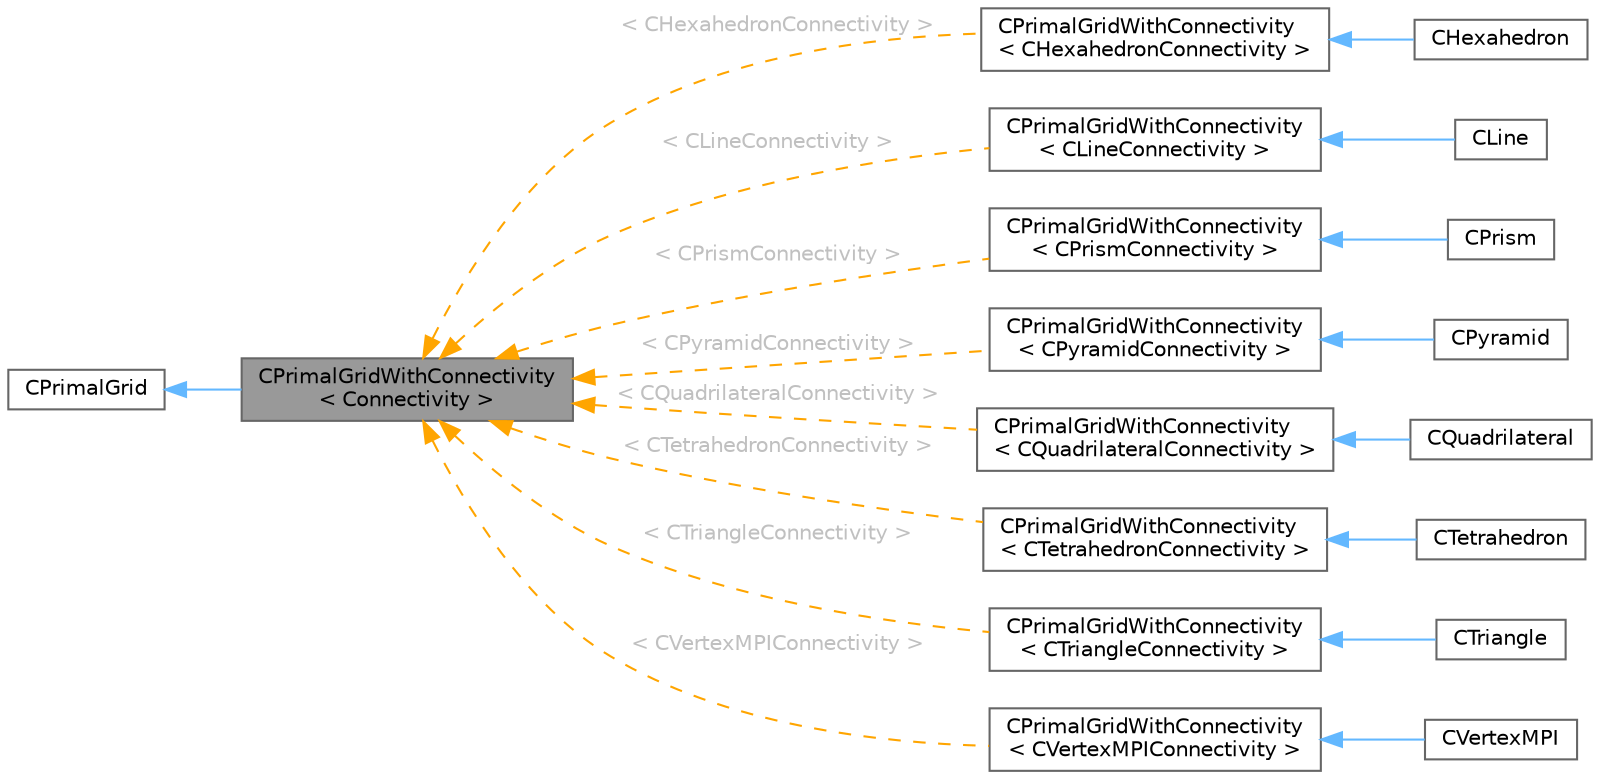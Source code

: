 digraph "CPrimalGridWithConnectivity&lt; Connectivity &gt;"
{
 // LATEX_PDF_SIZE
  bgcolor="transparent";
  edge [fontname=Helvetica,fontsize=10,labelfontname=Helvetica,labelfontsize=10];
  node [fontname=Helvetica,fontsize=10,shape=box,height=0.2,width=0.4];
  rankdir="LR";
  Node1 [id="Node000001",label="CPrimalGridWithConnectivity\l\< Connectivity \>",height=0.2,width=0.4,color="gray40", fillcolor="grey60", style="filled", fontcolor="black",tooltip="Override the connectivity getters of CPrimalGrid."];
  Node2 -> Node1 [id="edge1_Node000001_Node000002",dir="back",color="steelblue1",style="solid",tooltip=" "];
  Node2 [id="Node000002",label="CPrimalGrid",height=0.2,width=0.4,color="gray40", fillcolor="white", style="filled",URL="$classCPrimalGrid.html",tooltip="Class to define the numerical primal grid."];
  Node1 -> Node3 [id="edge2_Node000001_Node000003",dir="back",color="orange",style="dashed",tooltip=" ",label=" \< CHexahedronConnectivity \>",fontcolor="grey" ];
  Node3 [id="Node000003",label="CPrimalGridWithConnectivity\l\< CHexahedronConnectivity \>",height=0.2,width=0.4,color="gray40", fillcolor="white", style="filled",URL="$classCPrimalGridWithConnectivity.html",tooltip=" "];
  Node3 -> Node4 [id="edge3_Node000003_Node000004",dir="back",color="steelblue1",style="solid",tooltip=" "];
  Node4 [id="Node000004",label="CHexahedron",height=0.2,width=0.4,color="gray40", fillcolor="white", style="filled",URL="$classCHexahedron.html",tooltip="Class for hexahedron element definition."];
  Node1 -> Node5 [id="edge4_Node000001_Node000005",dir="back",color="orange",style="dashed",tooltip=" ",label=" \< CLineConnectivity \>",fontcolor="grey" ];
  Node5 [id="Node000005",label="CPrimalGridWithConnectivity\l\< CLineConnectivity \>",height=0.2,width=0.4,color="gray40", fillcolor="white", style="filled",URL="$classCPrimalGridWithConnectivity.html",tooltip=" "];
  Node5 -> Node6 [id="edge5_Node000005_Node000006",dir="back",color="steelblue1",style="solid",tooltip=" "];
  Node6 [id="Node000006",label="CLine",height=0.2,width=0.4,color="gray40", fillcolor="white", style="filled",URL="$classCLine.html",tooltip="Class for line element definition."];
  Node1 -> Node7 [id="edge6_Node000001_Node000007",dir="back",color="orange",style="dashed",tooltip=" ",label=" \< CPrismConnectivity \>",fontcolor="grey" ];
  Node7 [id="Node000007",label="CPrimalGridWithConnectivity\l\< CPrismConnectivity \>",height=0.2,width=0.4,color="gray40", fillcolor="white", style="filled",URL="$classCPrimalGridWithConnectivity.html",tooltip=" "];
  Node7 -> Node8 [id="edge7_Node000007_Node000008",dir="back",color="steelblue1",style="solid",tooltip=" "];
  Node8 [id="Node000008",label="CPrism",height=0.2,width=0.4,color="gray40", fillcolor="white", style="filled",URL="$classCPrism.html",tooltip="Class for prism element definition."];
  Node1 -> Node9 [id="edge8_Node000001_Node000009",dir="back",color="orange",style="dashed",tooltip=" ",label=" \< CPyramidConnectivity \>",fontcolor="grey" ];
  Node9 [id="Node000009",label="CPrimalGridWithConnectivity\l\< CPyramidConnectivity \>",height=0.2,width=0.4,color="gray40", fillcolor="white", style="filled",URL="$classCPrimalGridWithConnectivity.html",tooltip=" "];
  Node9 -> Node10 [id="edge9_Node000009_Node000010",dir="back",color="steelblue1",style="solid",tooltip=" "];
  Node10 [id="Node000010",label="CPyramid",height=0.2,width=0.4,color="gray40", fillcolor="white", style="filled",URL="$classCPyramid.html",tooltip="Class for pyramid element definition."];
  Node1 -> Node11 [id="edge10_Node000001_Node000011",dir="back",color="orange",style="dashed",tooltip=" ",label=" \< CQuadrilateralConnectivity \>",fontcolor="grey" ];
  Node11 [id="Node000011",label="CPrimalGridWithConnectivity\l\< CQuadrilateralConnectivity \>",height=0.2,width=0.4,color="gray40", fillcolor="white", style="filled",URL="$classCPrimalGridWithConnectivity.html",tooltip=" "];
  Node11 -> Node12 [id="edge11_Node000011_Node000012",dir="back",color="steelblue1",style="solid",tooltip=" "];
  Node12 [id="Node000012",label="CQuadrilateral",height=0.2,width=0.4,color="gray40", fillcolor="white", style="filled",URL="$classCQuadrilateral.html",tooltip="Class for quadrilateral element definition."];
  Node1 -> Node13 [id="edge12_Node000001_Node000013",dir="back",color="orange",style="dashed",tooltip=" ",label=" \< CTetrahedronConnectivity \>",fontcolor="grey" ];
  Node13 [id="Node000013",label="CPrimalGridWithConnectivity\l\< CTetrahedronConnectivity \>",height=0.2,width=0.4,color="gray40", fillcolor="white", style="filled",URL="$classCPrimalGridWithConnectivity.html",tooltip=" "];
  Node13 -> Node14 [id="edge13_Node000013_Node000014",dir="back",color="steelblue1",style="solid",tooltip=" "];
  Node14 [id="Node000014",label="CTetrahedron",height=0.2,width=0.4,color="gray40", fillcolor="white", style="filled",URL="$classCTetrahedron.html",tooltip="Class for tetrahedron element definition."];
  Node1 -> Node15 [id="edge14_Node000001_Node000015",dir="back",color="orange",style="dashed",tooltip=" ",label=" \< CTriangleConnectivity \>",fontcolor="grey" ];
  Node15 [id="Node000015",label="CPrimalGridWithConnectivity\l\< CTriangleConnectivity \>",height=0.2,width=0.4,color="gray40", fillcolor="white", style="filled",URL="$classCPrimalGridWithConnectivity.html",tooltip=" "];
  Node15 -> Node16 [id="edge15_Node000015_Node000016",dir="back",color="steelblue1",style="solid",tooltip=" "];
  Node16 [id="Node000016",label="CTriangle",height=0.2,width=0.4,color="gray40", fillcolor="white", style="filled",URL="$classCTriangle.html",tooltip="Class for triangle element definition."];
  Node1 -> Node17 [id="edge16_Node000001_Node000017",dir="back",color="orange",style="dashed",tooltip=" ",label=" \< CVertexMPIConnectivity \>",fontcolor="grey" ];
  Node17 [id="Node000017",label="CPrimalGridWithConnectivity\l\< CVertexMPIConnectivity \>",height=0.2,width=0.4,color="gray40", fillcolor="white", style="filled",URL="$classCPrimalGridWithConnectivity.html",tooltip=" "];
  Node17 -> Node18 [id="edge17_Node000017_Node000018",dir="back",color="steelblue1",style="solid",tooltip=" "];
  Node18 [id="Node000018",label="CVertexMPI",height=0.2,width=0.4,color="gray40", fillcolor="white", style="filled",URL="$classCVertexMPI.html",tooltip="Class for vertex element definition. This kind of element is used in the parallelization stuff."];
}

